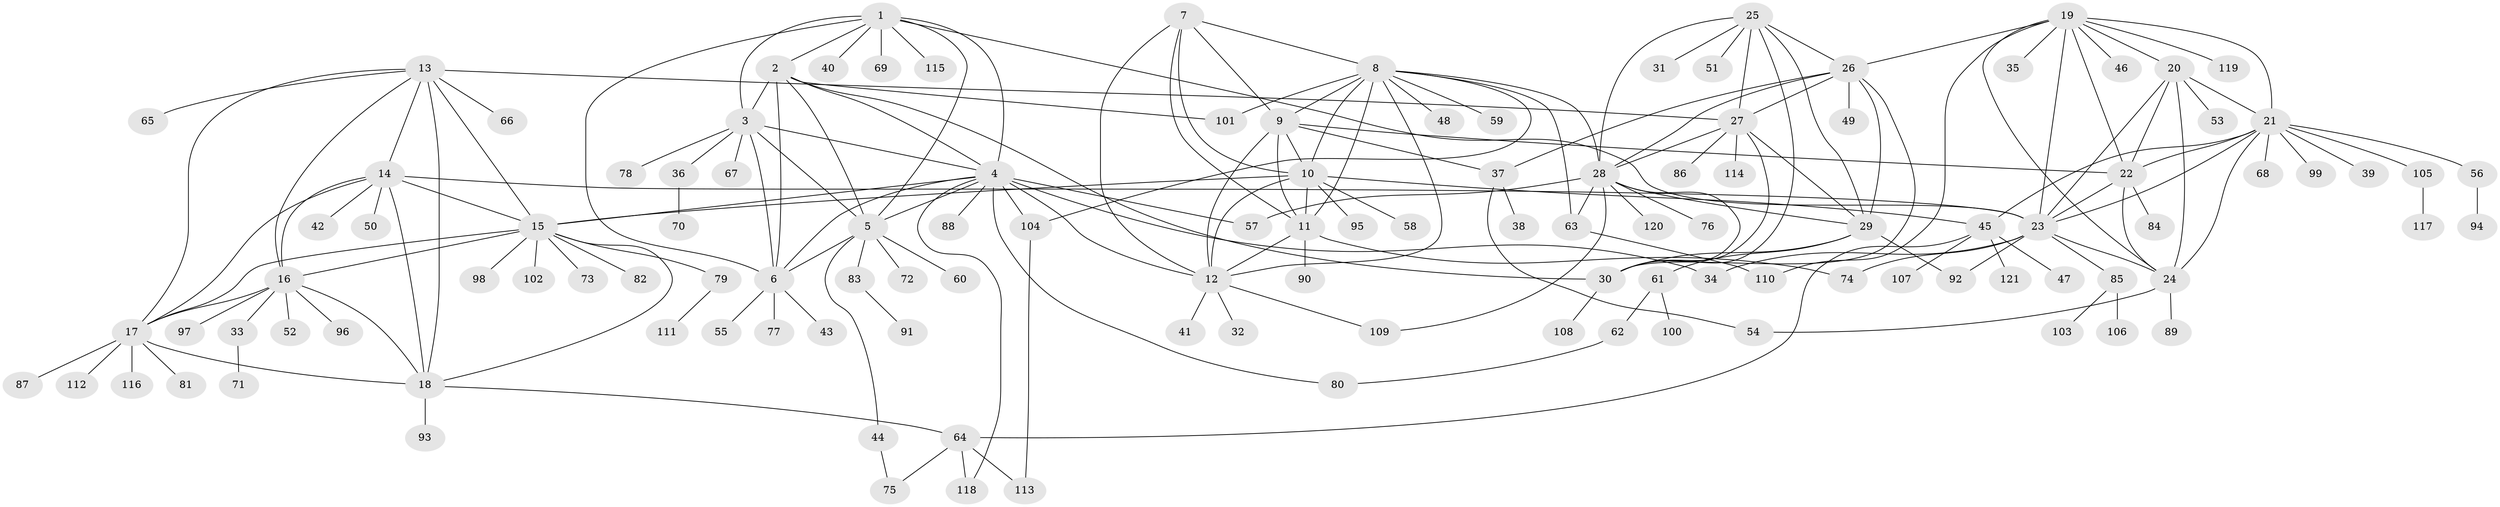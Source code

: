 // coarse degree distribution, {11: 0.020618556701030927, 6: 0.041237113402061855, 12: 0.010309278350515464, 7: 0.030927835051546393, 8: 0.041237113402061855, 10: 0.030927835051546393, 9: 0.020618556701030927, 14: 0.010309278350515464, 4: 0.010309278350515464, 5: 0.020618556701030927, 1: 0.6082474226804123, 2: 0.13402061855670103, 3: 0.020618556701030927}
// Generated by graph-tools (version 1.1) at 2025/24/03/03/25 07:24:18]
// undirected, 121 vertices, 193 edges
graph export_dot {
graph [start="1"]
  node [color=gray90,style=filled];
  1;
  2;
  3;
  4;
  5;
  6;
  7;
  8;
  9;
  10;
  11;
  12;
  13;
  14;
  15;
  16;
  17;
  18;
  19;
  20;
  21;
  22;
  23;
  24;
  25;
  26;
  27;
  28;
  29;
  30;
  31;
  32;
  33;
  34;
  35;
  36;
  37;
  38;
  39;
  40;
  41;
  42;
  43;
  44;
  45;
  46;
  47;
  48;
  49;
  50;
  51;
  52;
  53;
  54;
  55;
  56;
  57;
  58;
  59;
  60;
  61;
  62;
  63;
  64;
  65;
  66;
  67;
  68;
  69;
  70;
  71;
  72;
  73;
  74;
  75;
  76;
  77;
  78;
  79;
  80;
  81;
  82;
  83;
  84;
  85;
  86;
  87;
  88;
  89;
  90;
  91;
  92;
  93;
  94;
  95;
  96;
  97;
  98;
  99;
  100;
  101;
  102;
  103;
  104;
  105;
  106;
  107;
  108;
  109;
  110;
  111;
  112;
  113;
  114;
  115;
  116;
  117;
  118;
  119;
  120;
  121;
  1 -- 2;
  1 -- 3;
  1 -- 4;
  1 -- 5;
  1 -- 6;
  1 -- 23;
  1 -- 40;
  1 -- 69;
  1 -- 115;
  2 -- 3;
  2 -- 4;
  2 -- 5;
  2 -- 6;
  2 -- 30;
  2 -- 101;
  3 -- 4;
  3 -- 5;
  3 -- 6;
  3 -- 36;
  3 -- 67;
  3 -- 78;
  4 -- 5;
  4 -- 6;
  4 -- 12;
  4 -- 15;
  4 -- 34;
  4 -- 57;
  4 -- 80;
  4 -- 88;
  4 -- 104;
  4 -- 118;
  5 -- 6;
  5 -- 44;
  5 -- 60;
  5 -- 72;
  5 -- 83;
  6 -- 43;
  6 -- 55;
  6 -- 77;
  7 -- 8;
  7 -- 9;
  7 -- 10;
  7 -- 11;
  7 -- 12;
  8 -- 9;
  8 -- 10;
  8 -- 11;
  8 -- 12;
  8 -- 28;
  8 -- 48;
  8 -- 59;
  8 -- 63;
  8 -- 101;
  8 -- 104;
  9 -- 10;
  9 -- 11;
  9 -- 12;
  9 -- 22;
  9 -- 37;
  10 -- 11;
  10 -- 12;
  10 -- 15;
  10 -- 45;
  10 -- 58;
  10 -- 95;
  11 -- 12;
  11 -- 74;
  11 -- 90;
  12 -- 32;
  12 -- 41;
  12 -- 109;
  13 -- 14;
  13 -- 15;
  13 -- 16;
  13 -- 17;
  13 -- 18;
  13 -- 27;
  13 -- 65;
  13 -- 66;
  14 -- 15;
  14 -- 16;
  14 -- 17;
  14 -- 18;
  14 -- 23;
  14 -- 42;
  14 -- 50;
  15 -- 16;
  15 -- 17;
  15 -- 18;
  15 -- 73;
  15 -- 79;
  15 -- 82;
  15 -- 98;
  15 -- 102;
  16 -- 17;
  16 -- 18;
  16 -- 33;
  16 -- 52;
  16 -- 96;
  16 -- 97;
  17 -- 18;
  17 -- 81;
  17 -- 87;
  17 -- 112;
  17 -- 116;
  18 -- 64;
  18 -- 93;
  19 -- 20;
  19 -- 21;
  19 -- 22;
  19 -- 23;
  19 -- 24;
  19 -- 26;
  19 -- 35;
  19 -- 46;
  19 -- 110;
  19 -- 119;
  20 -- 21;
  20 -- 22;
  20 -- 23;
  20 -- 24;
  20 -- 53;
  21 -- 22;
  21 -- 23;
  21 -- 24;
  21 -- 39;
  21 -- 45;
  21 -- 56;
  21 -- 68;
  21 -- 99;
  21 -- 105;
  22 -- 23;
  22 -- 24;
  22 -- 84;
  23 -- 24;
  23 -- 34;
  23 -- 74;
  23 -- 85;
  23 -- 92;
  24 -- 54;
  24 -- 89;
  25 -- 26;
  25 -- 27;
  25 -- 28;
  25 -- 29;
  25 -- 30;
  25 -- 31;
  25 -- 51;
  26 -- 27;
  26 -- 28;
  26 -- 29;
  26 -- 30;
  26 -- 37;
  26 -- 49;
  27 -- 28;
  27 -- 29;
  27 -- 30;
  27 -- 86;
  27 -- 114;
  28 -- 29;
  28 -- 30;
  28 -- 57;
  28 -- 63;
  28 -- 76;
  28 -- 109;
  28 -- 120;
  29 -- 30;
  29 -- 61;
  29 -- 92;
  30 -- 108;
  33 -- 71;
  36 -- 70;
  37 -- 38;
  37 -- 54;
  44 -- 75;
  45 -- 47;
  45 -- 64;
  45 -- 107;
  45 -- 121;
  56 -- 94;
  61 -- 62;
  61 -- 100;
  62 -- 80;
  63 -- 110;
  64 -- 75;
  64 -- 113;
  64 -- 118;
  79 -- 111;
  83 -- 91;
  85 -- 103;
  85 -- 106;
  104 -- 113;
  105 -- 117;
}
